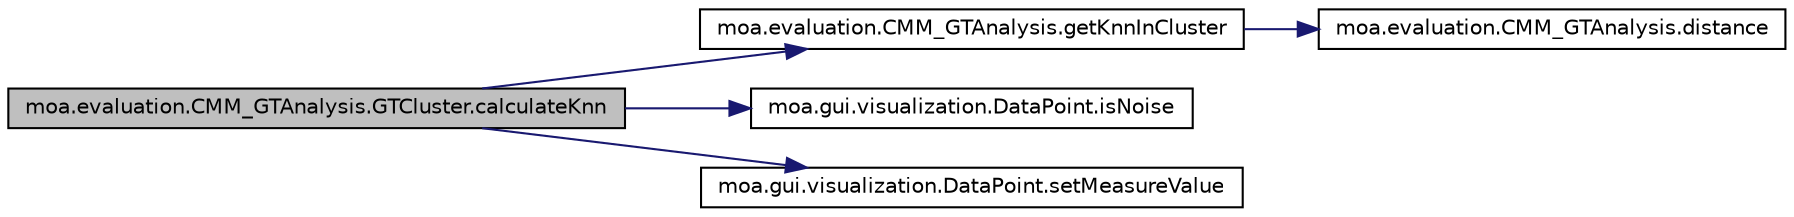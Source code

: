 digraph G
{
  edge [fontname="Helvetica",fontsize="10",labelfontname="Helvetica",labelfontsize="10"];
  node [fontname="Helvetica",fontsize="10",shape=record];
  rankdir=LR;
  Node1 [label="moa.evaluation.CMM_GTAnalysis.GTCluster.calculateKnn",height=0.2,width=0.4,color="black", fillcolor="grey75", style="filled" fontcolor="black"];
  Node1 -> Node2 [color="midnightblue",fontsize="10",style="solid",fontname="Helvetica"];
  Node2 [label="moa.evaluation.CMM_GTAnalysis.getKnnInCluster",height=0.2,width=0.4,color="black", fillcolor="white", style="filled",URL="$classmoa_1_1evaluation_1_1CMM__GTAnalysis.html#a12f256dabb3d986447d1d0b74a9a0dbc"];
  Node2 -> Node3 [color="midnightblue",fontsize="10",style="solid",fontname="Helvetica"];
  Node3 [label="moa.evaluation.CMM_GTAnalysis.distance",height=0.2,width=0.4,color="black", fillcolor="white", style="filled",URL="$classmoa_1_1evaluation_1_1CMM__GTAnalysis.html#a0d6e0c9cce76d83d7edbc65a3bacb315",tooltip="Calculates Euclidian distance."];
  Node1 -> Node4 [color="midnightblue",fontsize="10",style="solid",fontname="Helvetica"];
  Node4 [label="moa.gui.visualization.DataPoint.isNoise",height=0.2,width=0.4,color="black", fillcolor="white", style="filled",URL="$classmoa_1_1gui_1_1visualization_1_1DataPoint.html#a346207ffb1974293b5d67cf10656ef3d"];
  Node1 -> Node5 [color="midnightblue",fontsize="10",style="solid",fontname="Helvetica"];
  Node5 [label="moa.gui.visualization.DataPoint.setMeasureValue",height=0.2,width=0.4,color="black", fillcolor="white", style="filled",URL="$classmoa_1_1gui_1_1visualization_1_1DataPoint.html#ae785a3bf303998016133b7d56566a920"];
}
